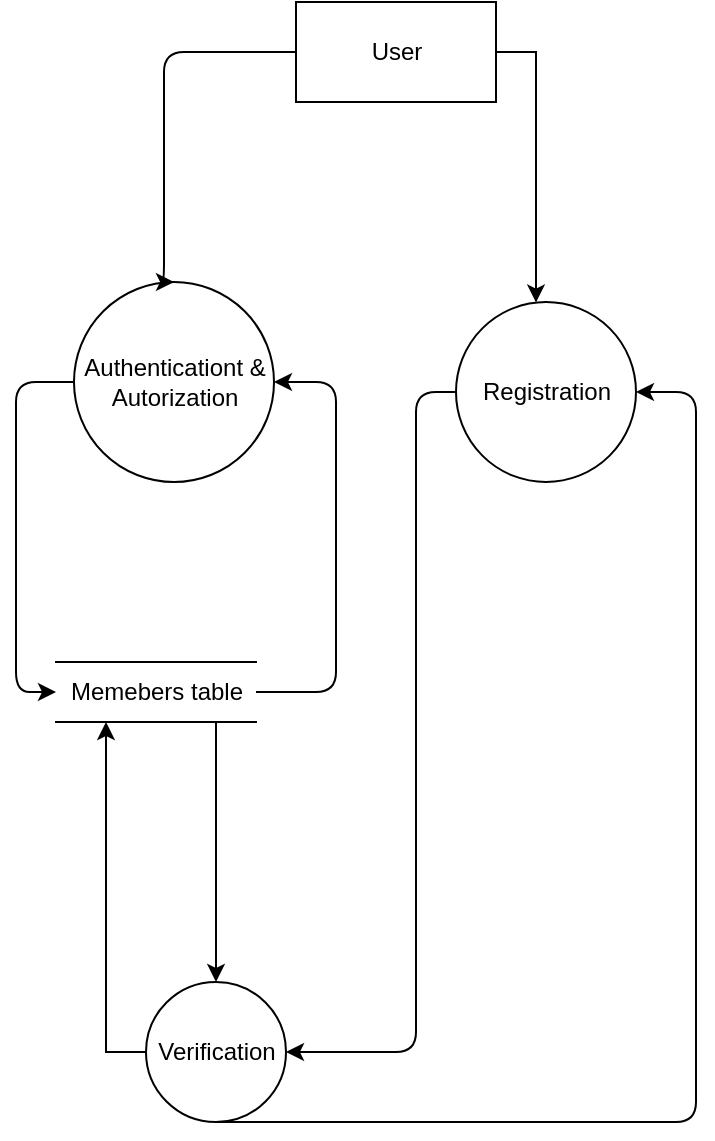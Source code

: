 <mxfile version="14.1.8" type="device"><diagram id="JPDxHZG-SyaPybuPyGiB" name="Page-1"><mxGraphModel dx="536" dy="592" grid="1" gridSize="10" guides="1" tooltips="1" connect="1" arrows="1" fold="1" page="1" pageScale="1" pageWidth="850" pageHeight="1100" math="0" shadow="0"><root><mxCell id="0"/><mxCell id="1" parent="0"/><mxCell id="KPU_xFQbEWCoVCw15WXl-1" value="Authenticationt &amp;amp; &lt;br&gt;Autorization" style="shape=ellipse;html=1;dashed=0;whitespace=wrap;aspect=fixed;perimeter=ellipsePerimeter;" vertex="1" parent="1"><mxGeometry x="89" y="180" width="100" height="100" as="geometry"/></mxCell><mxCell id="KPU_xFQbEWCoVCw15WXl-2" value="Memebers table" style="html=1;dashed=0;whitespace=wrap;shape=partialRectangle;right=0;left=0;" vertex="1" parent="1"><mxGeometry x="80" y="370" width="100" height="30" as="geometry"/></mxCell><mxCell id="KPU_xFQbEWCoVCw15WXl-4" value="User" style="html=1;dashed=0;whitespace=wrap;" vertex="1" parent="1"><mxGeometry x="200" y="40" width="100" height="50" as="geometry"/></mxCell><mxCell id="KPU_xFQbEWCoVCw15WXl-9" value="" style="edgeStyle=orthogonalEdgeStyle;rounded=0;orthogonalLoop=1;jettySize=auto;html=1;exitX=1;exitY=0.5;exitDx=0;exitDy=0;" edge="1" parent="1" source="KPU_xFQbEWCoVCw15WXl-4" target="KPU_xFQbEWCoVCw15WXl-5"><mxGeometry relative="1" as="geometry"><mxPoint x="320" y="150" as="targetPoint"/><Array as="points"><mxPoint x="320" y="65"/></Array></mxGeometry></mxCell><mxCell id="KPU_xFQbEWCoVCw15WXl-5" value="Registration" style="shape=ellipse;html=1;dashed=0;whitespace=wrap;aspect=fixed;perimeter=ellipsePerimeter;" vertex="1" parent="1"><mxGeometry x="280" y="190" width="90" height="90" as="geometry"/></mxCell><mxCell id="KPU_xFQbEWCoVCw15WXl-14" style="edgeStyle=orthogonalEdgeStyle;rounded=0;orthogonalLoop=1;jettySize=auto;html=1;exitX=0;exitY=0.5;exitDx=0;exitDy=0;" edge="1" parent="1" source="KPU_xFQbEWCoVCw15WXl-6" target="KPU_xFQbEWCoVCw15WXl-2"><mxGeometry relative="1" as="geometry"><mxPoint x="160" y="560" as="sourcePoint"/><Array as="points"><mxPoint x="105" y="565"/></Array></mxGeometry></mxCell><mxCell id="KPU_xFQbEWCoVCw15WXl-8" value="" style="edgeStyle=elbowEdgeStyle;elbow=horizontal;endArrow=classic;html=1;entryX=0.5;entryY=0;entryDx=0;entryDy=0;" edge="1" parent="1" source="KPU_xFQbEWCoVCw15WXl-4" target="KPU_xFQbEWCoVCw15WXl-1"><mxGeometry width="50" height="50" relative="1" as="geometry"><mxPoint x="90" y="150" as="sourcePoint"/><mxPoint x="180" y="190" as="targetPoint"/><Array as="points"><mxPoint x="134" y="130"/><mxPoint x="90" y="260"/><mxPoint x="90" y="128"/></Array></mxGeometry></mxCell><mxCell id="KPU_xFQbEWCoVCw15WXl-11" value="" style="edgeStyle=elbowEdgeStyle;elbow=horizontal;endArrow=classic;html=1;entryX=1;entryY=0.5;entryDx=0;entryDy=0;exitX=0;exitY=0.5;exitDx=0;exitDy=0;" edge="1" parent="1" source="KPU_xFQbEWCoVCw15WXl-5" target="KPU_xFQbEWCoVCw15WXl-6"><mxGeometry width="50" height="50" relative="1" as="geometry"><mxPoint x="260" y="390" as="sourcePoint"/><mxPoint x="310" y="340" as="targetPoint"/><Array as="points"><mxPoint x="260" y="400"/><mxPoint x="280" y="400"/></Array></mxGeometry></mxCell><mxCell id="KPU_xFQbEWCoVCw15WXl-20" value="" style="endArrow=classic;html=1;entryX=0.5;entryY=0;entryDx=0;entryDy=0;" edge="1" parent="1" target="KPU_xFQbEWCoVCw15WXl-6"><mxGeometry width="50" height="50" relative="1" as="geometry"><mxPoint x="160" y="400" as="sourcePoint"/><mxPoint x="200" y="280" as="targetPoint"/></mxGeometry></mxCell><mxCell id="KPU_xFQbEWCoVCw15WXl-23" value="" style="edgeStyle=elbowEdgeStyle;elbow=horizontal;endArrow=classic;html=1;exitX=0.5;exitY=1;exitDx=0;exitDy=0;entryX=1;entryY=0.5;entryDx=0;entryDy=0;" edge="1" parent="1" source="KPU_xFQbEWCoVCw15WXl-6" target="KPU_xFQbEWCoVCw15WXl-5"><mxGeometry width="50" height="50" relative="1" as="geometry"><mxPoint x="360" y="590" as="sourcePoint"/><mxPoint x="348" y="310" as="targetPoint"/><Array as="points"><mxPoint x="400" y="320"/><mxPoint x="380" y="340"/><mxPoint x="380" y="460"/></Array></mxGeometry></mxCell><mxCell id="KPU_xFQbEWCoVCw15WXl-6" value="Verification" style="shape=ellipse;html=1;dashed=0;whitespace=wrap;aspect=fixed;perimeter=ellipsePerimeter;" vertex="1" parent="1"><mxGeometry x="125" y="530" width="70" height="70" as="geometry"/></mxCell><mxCell id="KPU_xFQbEWCoVCw15WXl-28" value="" style="edgeStyle=elbowEdgeStyle;elbow=horizontal;endArrow=classic;html=1;exitX=0;exitY=0.5;exitDx=0;exitDy=0;" edge="1" parent="1" source="KPU_xFQbEWCoVCw15WXl-1" target="KPU_xFQbEWCoVCw15WXl-2"><mxGeometry width="50" height="50" relative="1" as="geometry"><mxPoint x="60" y="330" as="sourcePoint"/><mxPoint x="110" y="280" as="targetPoint"/><Array as="points"><mxPoint x="60" y="300"/></Array></mxGeometry></mxCell><mxCell id="KPU_xFQbEWCoVCw15WXl-29" value="" style="edgeStyle=elbowEdgeStyle;elbow=horizontal;endArrow=classic;html=1;entryX=1;entryY=0.5;entryDx=0;entryDy=0;exitX=1;exitY=0.5;exitDx=0;exitDy=0;" edge="1" parent="1" source="KPU_xFQbEWCoVCw15WXl-2" target="KPU_xFQbEWCoVCw15WXl-1"><mxGeometry width="50" height="50" relative="1" as="geometry"><mxPoint x="190" y="340" as="sourcePoint"/><mxPoint x="240" y="290" as="targetPoint"/><Array as="points"><mxPoint x="220" y="300"/></Array></mxGeometry></mxCell></root></mxGraphModel></diagram></mxfile>